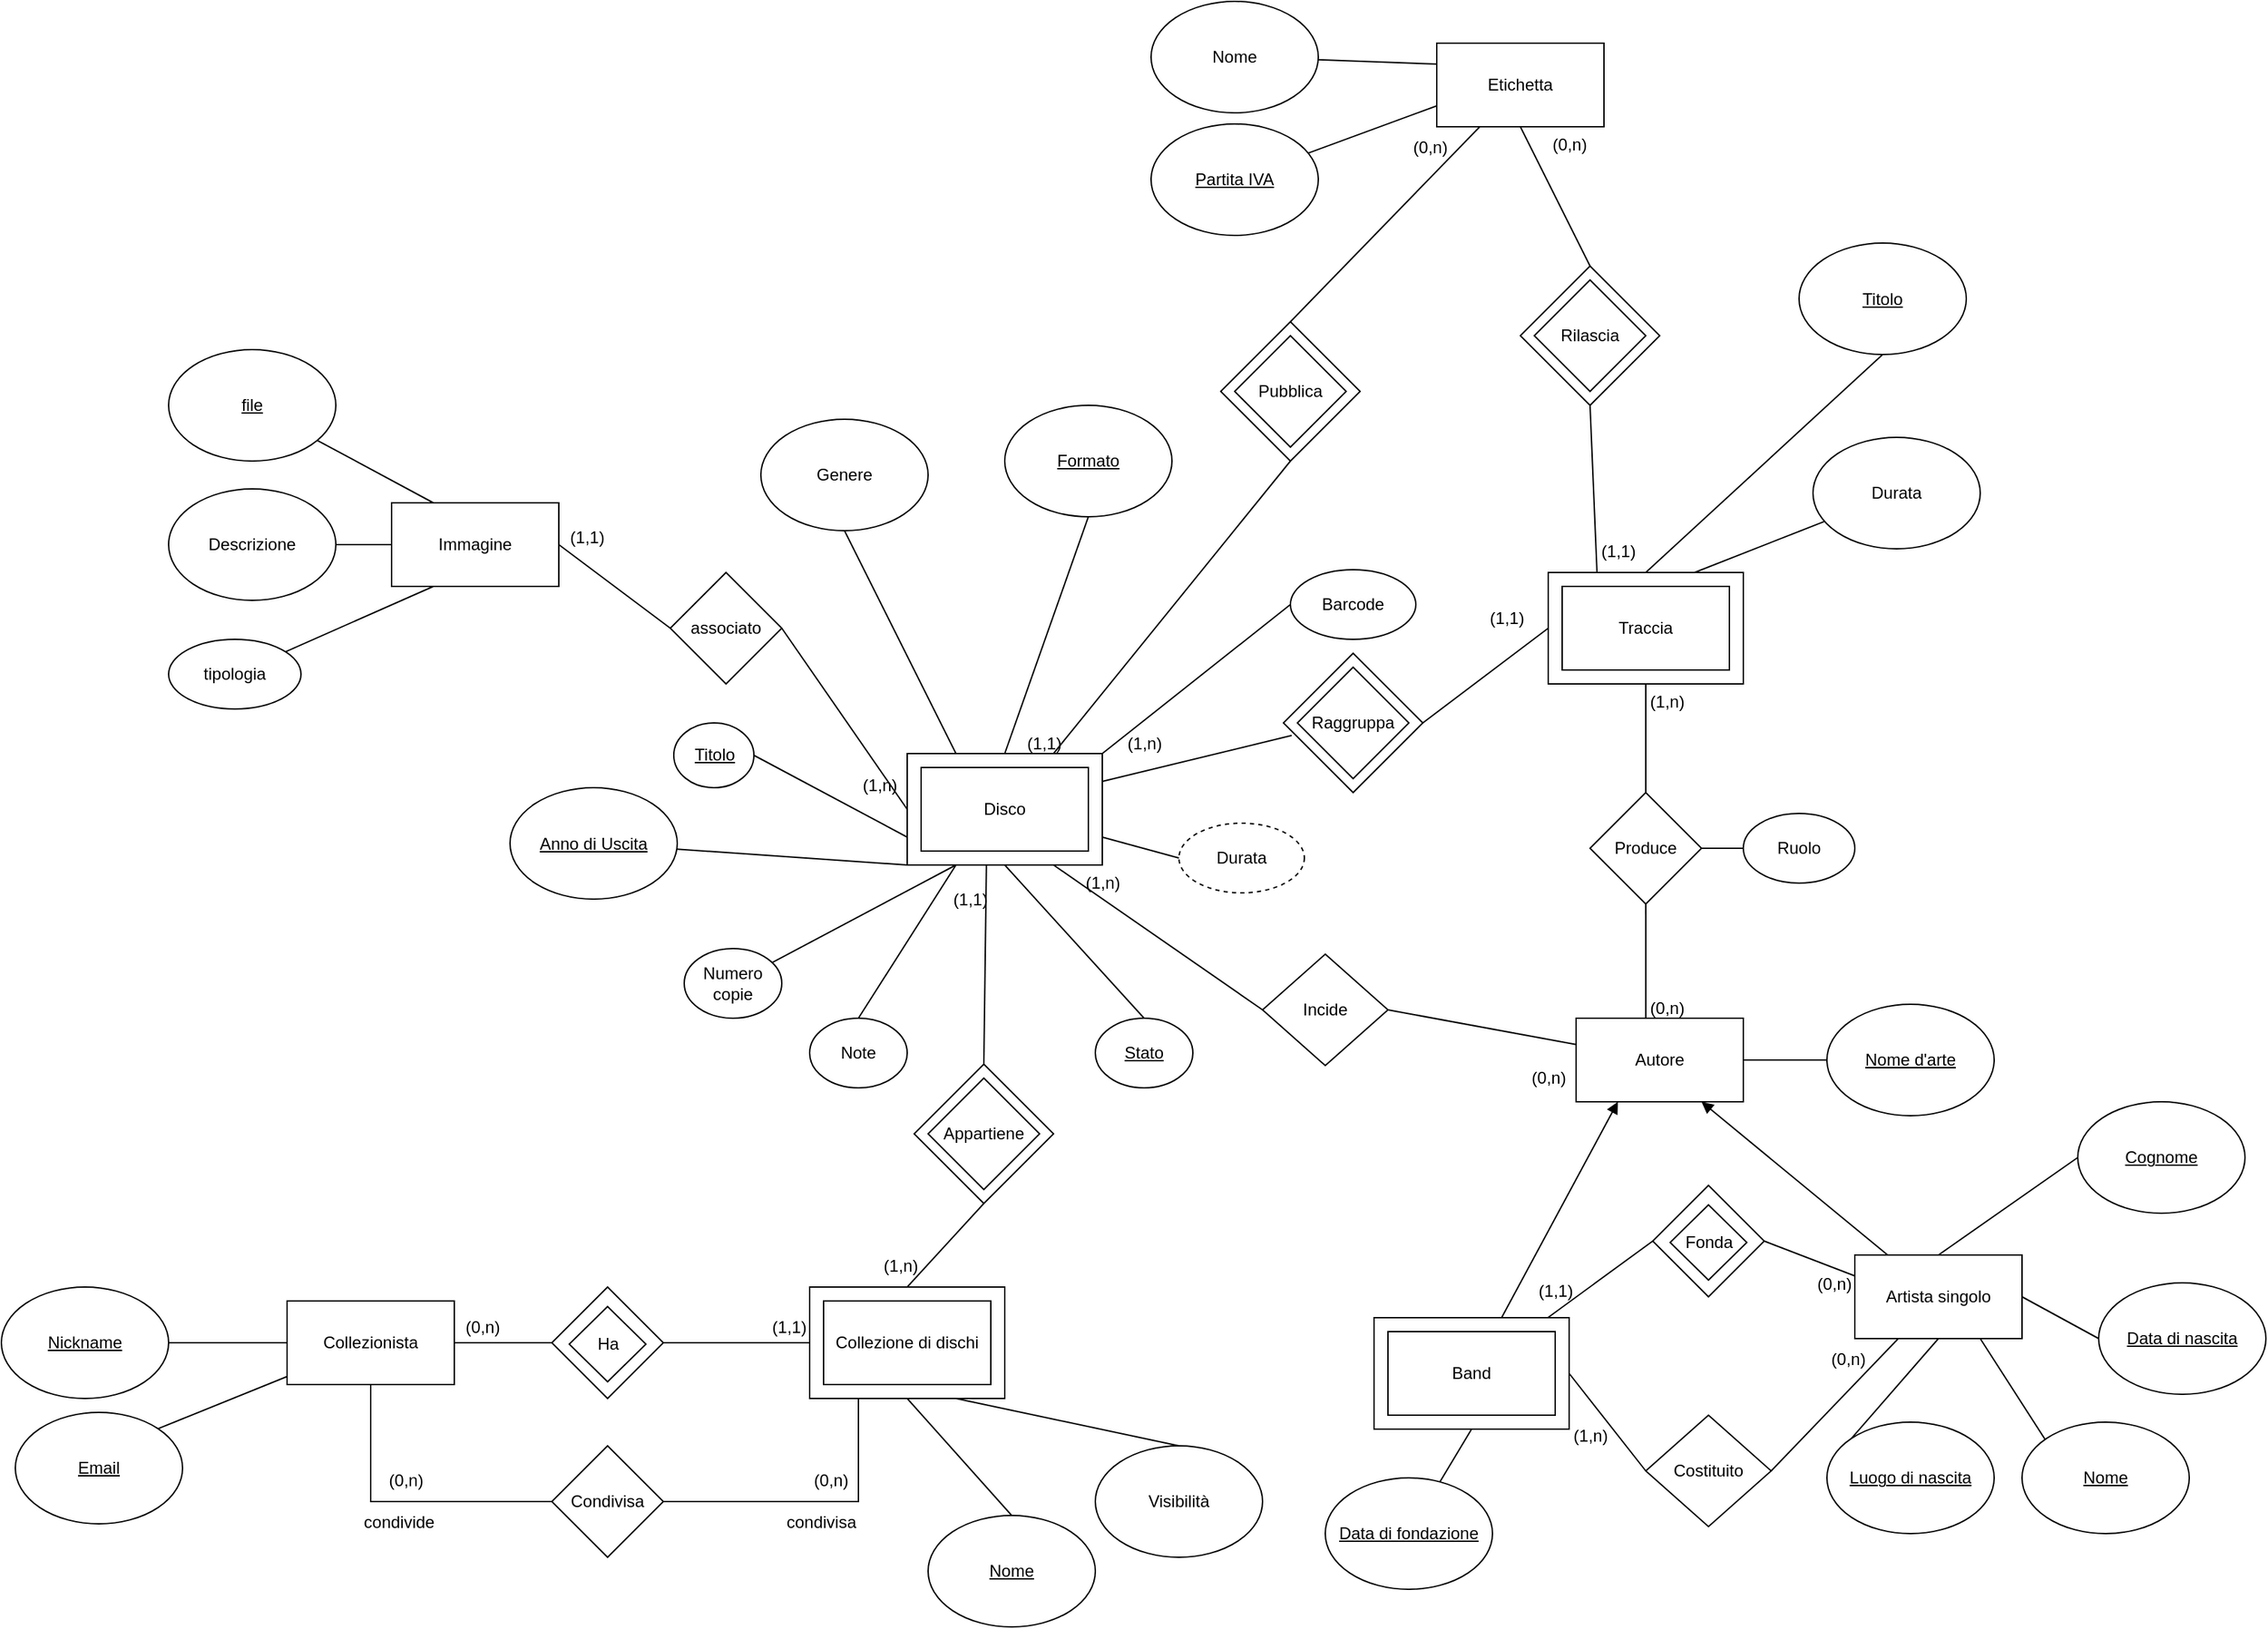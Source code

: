 <mxfile version="21.3.3" type="google">
  <diagram id="R2lEEEUBdFMjLlhIrx00" name="Page-1">
    <mxGraphModel dx="2074" dy="1864" grid="1" gridSize="10" guides="1" tooltips="1" connect="1" arrows="1" fold="1" page="1" pageScale="1" pageWidth="850" pageHeight="1100" math="0" shadow="0" extFonts="Permanent Marker^https://fonts.googleapis.com/css?family=Permanent+Marker">
      <root>
        <mxCell id="0" />
        <mxCell id="1" parent="0" />
        <mxCell id="_BEPI9c5hfQ9F48i55fc-5" style="edgeStyle=none;rounded=0;orthogonalLoop=1;jettySize=auto;html=1;entryX=1;entryY=0;entryDx=0;entryDy=0;endArrow=none;endFill=0;" parent="1" source="_BEPI9c5hfQ9F48i55fc-1" target="_BEPI9c5hfQ9F48i55fc-4" edge="1">
          <mxGeometry relative="1" as="geometry" />
        </mxCell>
        <mxCell id="G5Km5KM9y0l9eOGYp1cR-38" style="rounded=0;orthogonalLoop=1;jettySize=auto;html=1;entryX=0;entryY=0.5;entryDx=0;entryDy=0;endArrow=none;endFill=0;" parent="1" source="_BEPI9c5hfQ9F48i55fc-1" target="G5Km5KM9y0l9eOGYp1cR-37" edge="1">
          <mxGeometry relative="1" as="geometry">
            <Array as="points">
              <mxPoint x="325" y="147" />
            </Array>
          </mxGeometry>
        </mxCell>
        <mxCell id="mvCyFmwDbxFd1LSHAD4m-32" style="rounded=0;orthogonalLoop=1;jettySize=auto;html=1;entryX=0;entryY=0.5;entryDx=0;entryDy=0;endArrow=none;endFill=0;" parent="1" source="_BEPI9c5hfQ9F48i55fc-1" target="mvCyFmwDbxFd1LSHAD4m-27" edge="1">
          <mxGeometry relative="1" as="geometry" />
        </mxCell>
        <mxCell id="_BEPI9c5hfQ9F48i55fc-1" value="Collezionista" style="rounded=0;whiteSpace=wrap;html=1;" parent="1" vertex="1">
          <mxGeometry x="265" y="3" width="120" height="60" as="geometry" />
        </mxCell>
        <mxCell id="_BEPI9c5hfQ9F48i55fc-3" style="rounded=0;orthogonalLoop=1;jettySize=auto;html=1;entryX=0;entryY=0.5;entryDx=0;entryDy=0;endArrow=none;endFill=0;" parent="1" source="_BEPI9c5hfQ9F48i55fc-2" target="_BEPI9c5hfQ9F48i55fc-1" edge="1">
          <mxGeometry relative="1" as="geometry" />
        </mxCell>
        <mxCell id="_BEPI9c5hfQ9F48i55fc-2" value="Nickname" style="ellipse;whiteSpace=wrap;html=1;fontStyle=4" parent="1" vertex="1">
          <mxGeometry x="60" y="-7" width="120" height="80" as="geometry" />
        </mxCell>
        <mxCell id="_BEPI9c5hfQ9F48i55fc-4" value="Email" style="ellipse;whiteSpace=wrap;html=1;fontStyle=4" parent="1" vertex="1">
          <mxGeometry x="70" y="83" width="120" height="80" as="geometry" />
        </mxCell>
        <mxCell id="_BEPI9c5hfQ9F48i55fc-8" style="edgeStyle=none;rounded=0;orthogonalLoop=1;jettySize=auto;html=1;entryX=1;entryY=0.5;entryDx=0;entryDy=0;endArrow=none;endFill=0;exitX=0;exitY=0.75;exitDx=0;exitDy=0;" parent="1" source="_BEPI9c5hfQ9F48i55fc-95" target="_BEPI9c5hfQ9F48i55fc-7" edge="1">
          <mxGeometry relative="1" as="geometry">
            <mxPoint x="730" y="-355.385" as="sourcePoint" />
          </mxGeometry>
        </mxCell>
        <mxCell id="_BEPI9c5hfQ9F48i55fc-53" style="edgeStyle=none;rounded=0;orthogonalLoop=1;jettySize=auto;html=1;entryX=0;entryY=0.5;entryDx=0;entryDy=0;endArrow=none;endFill=0;exitX=0.75;exitY=1;exitDx=0;exitDy=0;" parent="1" source="_BEPI9c5hfQ9F48i55fc-95" target="hIdb89uVxdYaDY5rnDA6-11" edge="1">
          <mxGeometry relative="1" as="geometry">
            <mxPoint x="813.684" y="-330.0" as="sourcePoint" />
            <mxPoint x="940" y="-170" as="targetPoint" />
          </mxGeometry>
        </mxCell>
        <mxCell id="_BEPI9c5hfQ9F48i55fc-71" style="edgeStyle=none;rounded=0;orthogonalLoop=1;jettySize=auto;html=1;entryX=0;entryY=0.5;entryDx=0;entryDy=0;endArrow=none;endFill=0;exitX=1;exitY=0;exitDx=0;exitDy=0;" parent="1" source="_BEPI9c5hfQ9F48i55fc-95" target="_BEPI9c5hfQ9F48i55fc-70" edge="1">
          <mxGeometry relative="1" as="geometry">
            <mxPoint x="820" y="-390.0" as="sourcePoint" />
          </mxGeometry>
        </mxCell>
        <mxCell id="_BEPI9c5hfQ9F48i55fc-7" value="Titolo" style="ellipse;whiteSpace=wrap;html=1;fontStyle=4" parent="1" vertex="1">
          <mxGeometry x="542.5" y="-412" width="57.5" height="46.5" as="geometry" />
        </mxCell>
        <mxCell id="_BEPI9c5hfQ9F48i55fc-10" style="edgeStyle=none;rounded=0;orthogonalLoop=1;jettySize=auto;html=1;entryX=0;entryY=1;entryDx=0;entryDy=0;endArrow=none;endFill=0;" parent="1" source="_BEPI9c5hfQ9F48i55fc-9" target="_BEPI9c5hfQ9F48i55fc-95" edge="1">
          <mxGeometry relative="1" as="geometry">
            <mxPoint x="790" y="-390.0" as="targetPoint" />
          </mxGeometry>
        </mxCell>
        <mxCell id="_BEPI9c5hfQ9F48i55fc-9" value="Anno di Uscita" style="ellipse;whiteSpace=wrap;html=1;fontStyle=4" parent="1" vertex="1">
          <mxGeometry x="425" y="-365.5" width="120" height="80" as="geometry" />
        </mxCell>
        <mxCell id="_BEPI9c5hfQ9F48i55fc-17" value="" style="rounded=0;whiteSpace=wrap;html=1;" parent="1" vertex="1">
          <mxGeometry x="640" y="-7" width="140" height="80" as="geometry" />
        </mxCell>
        <mxCell id="_BEPI9c5hfQ9F48i55fc-14" style="edgeStyle=none;rounded=0;orthogonalLoop=1;jettySize=auto;html=1;entryX=0.5;entryY=0;entryDx=0;entryDy=0;endArrow=none;endFill=0;exitX=0.5;exitY=1;exitDx=0;exitDy=0;" parent="1" source="_BEPI9c5hfQ9F48i55fc-17" target="_BEPI9c5hfQ9F48i55fc-13" edge="1">
          <mxGeometry relative="1" as="geometry" />
        </mxCell>
        <mxCell id="G5Km5KM9y0l9eOGYp1cR-41" style="rounded=0;orthogonalLoop=1;jettySize=auto;html=1;entryX=0.5;entryY=0;entryDx=0;entryDy=0;endArrow=none;endFill=0;exitX=0.75;exitY=1;exitDx=0;exitDy=0;" parent="1" source="_BEPI9c5hfQ9F48i55fc-17" target="G5Km5KM9y0l9eOGYp1cR-40" edge="1">
          <mxGeometry relative="1" as="geometry" />
        </mxCell>
        <mxCell id="_BEPI9c5hfQ9F48i55fc-11" value="Collezione di dischi" style="rounded=0;whiteSpace=wrap;html=1;" parent="1" vertex="1">
          <mxGeometry x="650" y="3" width="120" height="60" as="geometry" />
        </mxCell>
        <mxCell id="_BEPI9c5hfQ9F48i55fc-13" value="Nome" style="ellipse;whiteSpace=wrap;html=1;fontStyle=4" parent="1" vertex="1">
          <mxGeometry x="725" y="157" width="120" height="80" as="geometry" />
        </mxCell>
        <mxCell id="_BEPI9c5hfQ9F48i55fc-70" value="Barcode" style="ellipse;whiteSpace=wrap;html=1;fontStyle=0" parent="1" vertex="1">
          <mxGeometry x="985" y="-522" width="90" height="50" as="geometry" />
        </mxCell>
        <mxCell id="_BEPI9c5hfQ9F48i55fc-89" style="edgeStyle=none;rounded=0;orthogonalLoop=1;jettySize=auto;html=1;entryX=0.5;entryY=1;entryDx=0;entryDy=0;endArrow=none;endFill=0;exitX=0.5;exitY=0;exitDx=0;exitDy=0;" parent="1" source="B4FTuvSRuAMlY6wqXQve-10" target="_BEPI9c5hfQ9F48i55fc-88" edge="1">
          <mxGeometry relative="1" as="geometry">
            <mxPoint x="1223.636" y="-530" as="sourcePoint" />
          </mxGeometry>
        </mxCell>
        <mxCell id="_BEPI9c5hfQ9F48i55fc-76" style="edgeStyle=none;rounded=0;orthogonalLoop=1;jettySize=auto;html=1;entryX=0.5;entryY=1;entryDx=0;entryDy=0;endArrow=none;endFill=0;exitX=0.75;exitY=1;exitDx=0;exitDy=0;" parent="1" source="G5Km5KM9y0l9eOGYp1cR-2" target="_BEPI9c5hfQ9F48i55fc-74" edge="1">
          <mxGeometry relative="1" as="geometry" />
        </mxCell>
        <mxCell id="_BEPI9c5hfQ9F48i55fc-77" style="edgeStyle=none;rounded=0;orthogonalLoop=1;jettySize=auto;html=1;endArrow=none;endFill=0;entryX=0;entryY=0.5;entryDx=0;entryDy=0;exitX=0.5;exitY=0;exitDx=0;exitDy=0;" parent="1" source="G5Km5KM9y0l9eOGYp1cR-2" target="_BEPI9c5hfQ9F48i55fc-75" edge="1">
          <mxGeometry relative="1" as="geometry" />
        </mxCell>
        <mxCell id="_BEPI9c5hfQ9F48i55fc-80" style="edgeStyle=none;rounded=0;orthogonalLoop=1;jettySize=auto;html=1;entryX=0;entryY=0;entryDx=0;entryDy=0;endArrow=none;endFill=0;exitX=0.5;exitY=1;exitDx=0;exitDy=0;" parent="1" source="G5Km5KM9y0l9eOGYp1cR-2" target="_BEPI9c5hfQ9F48i55fc-79" edge="1">
          <mxGeometry relative="1" as="geometry" />
        </mxCell>
        <mxCell id="_BEPI9c5hfQ9F48i55fc-81" style="edgeStyle=none;rounded=0;orthogonalLoop=1;jettySize=auto;html=1;entryX=0;entryY=0.5;entryDx=0;entryDy=0;endArrow=none;endFill=0;exitX=1;exitY=0.5;exitDx=0;exitDy=0;" parent="1" source="G5Km5KM9y0l9eOGYp1cR-2" target="_BEPI9c5hfQ9F48i55fc-78" edge="1">
          <mxGeometry relative="1" as="geometry" />
        </mxCell>
        <mxCell id="_BEPI9c5hfQ9F48i55fc-86" style="edgeStyle=none;rounded=0;orthogonalLoop=1;jettySize=auto;html=1;entryX=1;entryY=0.5;entryDx=0;entryDy=0;endArrow=none;endFill=0;" parent="1" source="_BEPI9c5hfQ9F48i55fc-73" target="hIdb89uVxdYaDY5rnDA6-11" edge="1">
          <mxGeometry relative="1" as="geometry">
            <mxPoint x="1040" y="-170" as="targetPoint" />
          </mxGeometry>
        </mxCell>
        <mxCell id="_BEPI9c5hfQ9F48i55fc-73" value="Autore" style="rounded=0;whiteSpace=wrap;html=1;" parent="1" vertex="1">
          <mxGeometry x="1190" y="-200" width="120" height="60" as="geometry" />
        </mxCell>
        <mxCell id="_BEPI9c5hfQ9F48i55fc-74" value="Nome" style="ellipse;whiteSpace=wrap;html=1;fontStyle=4" parent="1" vertex="1">
          <mxGeometry x="1510" y="90" width="120" height="80" as="geometry" />
        </mxCell>
        <mxCell id="_BEPI9c5hfQ9F48i55fc-75" value="Cognome" style="ellipse;whiteSpace=wrap;html=1;fontStyle=4" parent="1" vertex="1">
          <mxGeometry x="1550" y="-140" width="120" height="80" as="geometry" />
        </mxCell>
        <mxCell id="_BEPI9c5hfQ9F48i55fc-78" value="Data di nascita" style="ellipse;whiteSpace=wrap;html=1;fontStyle=4" parent="1" vertex="1">
          <mxGeometry x="1565" y="-10" width="120" height="80" as="geometry" />
        </mxCell>
        <mxCell id="_BEPI9c5hfQ9F48i55fc-79" value="Luogo di nascita" style="ellipse;whiteSpace=wrap;html=1;fontStyle=4" parent="1" vertex="1">
          <mxGeometry x="1370" y="90" width="120" height="80" as="geometry" />
        </mxCell>
        <mxCell id="_BEPI9c5hfQ9F48i55fc-88" value="Titolo" style="ellipse;whiteSpace=wrap;html=1;fontStyle=4" parent="1" vertex="1">
          <mxGeometry x="1350" y="-756.5" width="120" height="80" as="geometry" />
        </mxCell>
        <mxCell id="_BEPI9c5hfQ9F48i55fc-91" style="edgeStyle=none;rounded=0;orthogonalLoop=1;jettySize=auto;html=1;entryX=0.75;entryY=0;entryDx=0;entryDy=0;endArrow=none;endFill=0;" parent="1" source="_BEPI9c5hfQ9F48i55fc-90" target="B4FTuvSRuAMlY6wqXQve-10" edge="1">
          <mxGeometry relative="1" as="geometry">
            <mxPoint x="1255" y="-530" as="targetPoint" />
          </mxGeometry>
        </mxCell>
        <mxCell id="_BEPI9c5hfQ9F48i55fc-90" value="Durata" style="ellipse;whiteSpace=wrap;html=1;" parent="1" vertex="1">
          <mxGeometry x="1360" y="-617" width="120" height="80" as="geometry" />
        </mxCell>
        <mxCell id="_BEPI9c5hfQ9F48i55fc-94" style="edgeStyle=none;rounded=0;orthogonalLoop=1;jettySize=auto;html=1;entryX=0;entryY=0.5;entryDx=0;entryDy=0;endArrow=none;endFill=0;exitX=1;exitY=0.5;exitDx=0;exitDy=0;" parent="1" source="-A1Xnri77ompU6i3Z0by-5" target="B4FTuvSRuAMlY6wqXQve-10" edge="1">
          <mxGeometry relative="1" as="geometry">
            <mxPoint x="1075" y="-410" as="sourcePoint" />
            <mxPoint x="1165" y="-500" as="targetPoint" />
          </mxGeometry>
        </mxCell>
        <mxCell id="_BEPI9c5hfQ9F48i55fc-95" value="" style="rounded=0;whiteSpace=wrap;html=1;" parent="1" vertex="1">
          <mxGeometry x="710" y="-390" width="140" height="80" as="geometry" />
        </mxCell>
        <mxCell id="_BEPI9c5hfQ9F48i55fc-100" style="edgeStyle=none;rounded=0;orthogonalLoop=1;jettySize=auto;html=1;entryX=0.059;entryY=0.59;entryDx=0;entryDy=0;endArrow=none;endFill=0;exitX=1;exitY=0.25;exitDx=0;exitDy=0;entryPerimeter=0;" parent="1" source="_BEPI9c5hfQ9F48i55fc-95" target="-A1Xnri77ompU6i3Z0by-5" edge="1">
          <mxGeometry relative="1" as="geometry">
            <mxPoint x="995" y="-410" as="targetPoint" />
          </mxGeometry>
        </mxCell>
        <mxCell id="_BEPI9c5hfQ9F48i55fc-96" value="Disco" style="rounded=0;whiteSpace=wrap;html=1;" parent="1" vertex="1">
          <mxGeometry x="720" y="-380" width="120" height="60" as="geometry" />
        </mxCell>
        <mxCell id="G5Km5KM9y0l9eOGYp1cR-8" style="rounded=0;orthogonalLoop=1;jettySize=auto;html=1;endArrow=none;endFill=0;entryX=0;entryY=0.5;entryDx=0;entryDy=0;exitX=1;exitY=0.5;exitDx=0;exitDy=0;" parent="1" source="G5Km5KM9y0l9eOGYp1cR-20" target="hIdb89uVxdYaDY5rnDA6-15" edge="1">
          <mxGeometry relative="1" as="geometry">
            <mxPoint x="1185" y="69.783" as="sourcePoint" />
            <mxPoint x="1240" y="65" as="targetPoint" />
          </mxGeometry>
        </mxCell>
        <mxCell id="G5Km5KM9y0l9eOGYp1cR-10" style="rounded=0;orthogonalLoop=1;jettySize=auto;html=1;entryX=1;entryY=0.5;entryDx=0;entryDy=0;endArrow=none;endFill=0;" parent="1" source="G5Km5KM9y0l9eOGYp1cR-2" target="hIdb89uVxdYaDY5rnDA6-15" edge="1">
          <mxGeometry relative="1" as="geometry">
            <mxPoint x="1340" y="65" as="targetPoint" />
          </mxGeometry>
        </mxCell>
        <mxCell id="hIdb89uVxdYaDY5rnDA6-14" style="rounded=0;orthogonalLoop=1;jettySize=auto;html=1;entryX=0.75;entryY=1;entryDx=0;entryDy=0;endArrow=block;endFill=1;" parent="1" source="G5Km5KM9y0l9eOGYp1cR-2" target="_BEPI9c5hfQ9F48i55fc-73" edge="1">
          <mxGeometry relative="1" as="geometry" />
        </mxCell>
        <mxCell id="G5Km5KM9y0l9eOGYp1cR-2" value="Artista singolo" style="rounded=0;whiteSpace=wrap;html=1;" parent="1" vertex="1">
          <mxGeometry x="1390" y="-30" width="120" height="60" as="geometry" />
        </mxCell>
        <mxCell id="G5Km5KM9y0l9eOGYp1cR-15" style="rounded=0;orthogonalLoop=1;jettySize=auto;html=1;entryX=0.5;entryY=1;entryDx=0;entryDy=0;endArrow=none;endFill=0;" parent="1" source="G5Km5KM9y0l9eOGYp1cR-12" target="B4FTuvSRuAMlY6wqXQve-10" edge="1">
          <mxGeometry relative="1" as="geometry">
            <mxPoint x="1255" y="-470" as="targetPoint" />
          </mxGeometry>
        </mxCell>
        <mxCell id="G5Km5KM9y0l9eOGYp1cR-16" style="rounded=0;orthogonalLoop=1;jettySize=auto;html=1;entryX=0.417;entryY=-0.001;entryDx=0;entryDy=0;endArrow=none;endFill=0;entryPerimeter=0;" parent="1" source="G5Km5KM9y0l9eOGYp1cR-12" target="_BEPI9c5hfQ9F48i55fc-73" edge="1">
          <mxGeometry relative="1" as="geometry" />
        </mxCell>
        <mxCell id="G5Km5KM9y0l9eOGYp1cR-12" value="Produce" style="rhombus;whiteSpace=wrap;html=1;" parent="1" vertex="1">
          <mxGeometry x="1200" y="-362" width="80" height="80" as="geometry" />
        </mxCell>
        <mxCell id="hIdb89uVxdYaDY5rnDA6-13" style="rounded=0;orthogonalLoop=1;jettySize=auto;html=1;entryX=0.25;entryY=1;entryDx=0;entryDy=0;endArrow=block;endFill=1;" parent="1" source="G5Km5KM9y0l9eOGYp1cR-20" target="_BEPI9c5hfQ9F48i55fc-73" edge="1">
          <mxGeometry relative="1" as="geometry" />
        </mxCell>
        <mxCell id="hIdb89uVxdYaDY5rnDA6-24" style="rounded=0;orthogonalLoop=1;jettySize=auto;html=1;entryX=0;entryY=0.5;entryDx=0;entryDy=0;endArrow=none;endFill=0;" parent="1" source="G5Km5KM9y0l9eOGYp1cR-20" target="hIdb89uVxdYaDY5rnDA6-22" edge="1">
          <mxGeometry relative="1" as="geometry" />
        </mxCell>
        <mxCell id="G5Km5KM9y0l9eOGYp1cR-20" value="" style="rounded=0;whiteSpace=wrap;html=1;" parent="1" vertex="1">
          <mxGeometry x="1045" y="15" width="140" height="80" as="geometry" />
        </mxCell>
        <mxCell id="G5Km5KM9y0l9eOGYp1cR-21" value="Band" style="rounded=0;whiteSpace=wrap;html=1;" parent="1" vertex="1">
          <mxGeometry x="1055" y="25" width="120" height="60" as="geometry" />
        </mxCell>
        <mxCell id="G5Km5KM9y0l9eOGYp1cR-31" style="rounded=0;orthogonalLoop=1;jettySize=auto;html=1;entryX=0;entryY=0.5;entryDx=0;entryDy=0;exitX=1;exitY=0.5;exitDx=0;exitDy=0;endArrow=none;endFill=0;" parent="1" source="G5Km5KM9y0l9eOGYp1cR-34" target="B4FTuvSRuAMlY6wqXQve-3" edge="1">
          <mxGeometry relative="1" as="geometry">
            <mxPoint x="470" y="-540" as="sourcePoint" />
            <mxPoint x="520" y="-470" as="targetPoint" />
          </mxGeometry>
        </mxCell>
        <mxCell id="G5Km5KM9y0l9eOGYp1cR-26" style="rounded=0;orthogonalLoop=1;jettySize=auto;html=1;entryX=0;entryY=0.5;entryDx=0;entryDy=0;endArrow=none;endFill=0;" parent="1" source="G5Km5KM9y0l9eOGYp1cR-25" target="G5Km5KM9y0l9eOGYp1cR-34" edge="1">
          <mxGeometry relative="1" as="geometry">
            <mxPoint x="330" y="-540" as="targetPoint" />
          </mxGeometry>
        </mxCell>
        <mxCell id="G5Km5KM9y0l9eOGYp1cR-25" value="Descrizione" style="ellipse;whiteSpace=wrap;html=1;fontStyle=0" parent="1" vertex="1">
          <mxGeometry x="180" y="-580" width="120" height="80" as="geometry" />
        </mxCell>
        <mxCell id="G5Km5KM9y0l9eOGYp1cR-32" style="rounded=0;orthogonalLoop=1;jettySize=auto;html=1;entryX=0;entryY=0.5;entryDx=0;entryDy=0;endArrow=none;endFill=0;exitX=1;exitY=0.5;exitDx=0;exitDy=0;" parent="1" source="B4FTuvSRuAMlY6wqXQve-3" target="_BEPI9c5hfQ9F48i55fc-95" edge="1">
          <mxGeometry relative="1" as="geometry">
            <mxPoint x="606.875" y="-356.875" as="sourcePoint" />
          </mxGeometry>
        </mxCell>
        <mxCell id="G5Km5KM9y0l9eOGYp1cR-34" value="Immagine" style="rounded=0;whiteSpace=wrap;html=1;" parent="1" vertex="1">
          <mxGeometry x="340" y="-570" width="120" height="60" as="geometry" />
        </mxCell>
        <mxCell id="G5Km5KM9y0l9eOGYp1cR-39" style="rounded=0;orthogonalLoop=1;jettySize=auto;html=1;entryX=0.25;entryY=1;entryDx=0;entryDy=0;endArrow=none;endFill=0;" parent="1" source="G5Km5KM9y0l9eOGYp1cR-37" target="_BEPI9c5hfQ9F48i55fc-17" edge="1">
          <mxGeometry relative="1" as="geometry">
            <Array as="points">
              <mxPoint x="675" y="147" />
            </Array>
          </mxGeometry>
        </mxCell>
        <mxCell id="G5Km5KM9y0l9eOGYp1cR-37" value="Condivisa" style="rhombus;whiteSpace=wrap;html=1;" parent="1" vertex="1">
          <mxGeometry x="455" y="107" width="80" height="80" as="geometry" />
        </mxCell>
        <mxCell id="G5Km5KM9y0l9eOGYp1cR-40" value="Visibilità" style="ellipse;whiteSpace=wrap;html=1;fontStyle=0" parent="1" vertex="1">
          <mxGeometry x="845" y="107" width="120" height="80" as="geometry" />
        </mxCell>
        <mxCell id="G5Km5KM9y0l9eOGYp1cR-51" style="rounded=0;orthogonalLoop=1;jettySize=auto;html=1;entryX=0.5;entryY=0;entryDx=0;entryDy=0;endArrow=none;endFill=0;" parent="1" source="G5Km5KM9y0l9eOGYp1cR-49" target="hIdb89uVxdYaDY5rnDA6-9" edge="1">
          <mxGeometry relative="1" as="geometry">
            <mxPoint x="1015" y="-720" as="targetPoint" />
          </mxGeometry>
        </mxCell>
        <mxCell id="G5Km5KM9y0l9eOGYp1cR-49" value="Etichetta" style="rounded=0;whiteSpace=wrap;html=1;" parent="1" vertex="1">
          <mxGeometry x="1090" y="-900" width="120" height="60" as="geometry" />
        </mxCell>
        <mxCell id="G5Km5KM9y0l9eOGYp1cR-52" style="rounded=0;orthogonalLoop=1;jettySize=auto;html=1;entryX=0.75;entryY=0;entryDx=0;entryDy=0;endArrow=none;endFill=0;exitX=0.5;exitY=1;exitDx=0;exitDy=0;" parent="1" source="hIdb89uVxdYaDY5rnDA6-9" target="_BEPI9c5hfQ9F48i55fc-95" edge="1">
          <mxGeometry relative="1" as="geometry">
            <mxPoint x="1015" y="-640" as="sourcePoint" />
            <mxPoint x="1420" y="-960" as="targetPoint" />
          </mxGeometry>
        </mxCell>
        <mxCell id="G5Km5KM9y0l9eOGYp1cR-55" style="rounded=0;orthogonalLoop=1;jettySize=auto;html=1;entryX=0;entryY=0.25;entryDx=0;entryDy=0;endArrow=none;endFill=0;" parent="1" source="G5Km5KM9y0l9eOGYp1cR-53" target="G5Km5KM9y0l9eOGYp1cR-49" edge="1">
          <mxGeometry relative="1" as="geometry" />
        </mxCell>
        <mxCell id="G5Km5KM9y0l9eOGYp1cR-53" value="Nome" style="ellipse;whiteSpace=wrap;html=1;fontStyle=0" parent="1" vertex="1">
          <mxGeometry x="885" y="-930" width="120" height="80" as="geometry" />
        </mxCell>
        <mxCell id="G5Km5KM9y0l9eOGYp1cR-57" style="rounded=0;orthogonalLoop=1;jettySize=auto;html=1;entryX=0;entryY=0.75;entryDx=0;entryDy=0;endArrow=none;endFill=0;" parent="1" source="G5Km5KM9y0l9eOGYp1cR-56" target="G5Km5KM9y0l9eOGYp1cR-49" edge="1">
          <mxGeometry relative="1" as="geometry" />
        </mxCell>
        <mxCell id="G5Km5KM9y0l9eOGYp1cR-56" value="Partita IVA" style="ellipse;whiteSpace=wrap;html=1;fontStyle=4" parent="1" vertex="1">
          <mxGeometry x="885" y="-842" width="120" height="80" as="geometry" />
        </mxCell>
        <mxCell id="G5Km5KM9y0l9eOGYp1cR-60" style="rounded=0;orthogonalLoop=1;jettySize=auto;html=1;entryX=0.5;entryY=1;entryDx=0;entryDy=0;endArrow=none;endFill=0;" parent="1" source="G5Km5KM9y0l9eOGYp1cR-58" target="G5Km5KM9y0l9eOGYp1cR-20" edge="1">
          <mxGeometry relative="1" as="geometry" />
        </mxCell>
        <mxCell id="G5Km5KM9y0l9eOGYp1cR-58" value="Data di fondazione" style="ellipse;whiteSpace=wrap;html=1;fontStyle=4" parent="1" vertex="1">
          <mxGeometry x="1010" y="130" width="120" height="80" as="geometry" />
        </mxCell>
        <mxCell id="B4FTuvSRuAMlY6wqXQve-3" value="associato" style="rhombus;whiteSpace=wrap;html=1;" parent="1" vertex="1">
          <mxGeometry x="540" y="-520" width="80" height="80" as="geometry" />
        </mxCell>
        <mxCell id="B4FTuvSRuAMlY6wqXQve-6" style="rounded=0;orthogonalLoop=1;jettySize=auto;html=1;entryX=0.25;entryY=0;entryDx=0;entryDy=0;endArrow=none;endFill=0;" parent="1" source="B4FTuvSRuAMlY6wqXQve-5" target="G5Km5KM9y0l9eOGYp1cR-34" edge="1">
          <mxGeometry relative="1" as="geometry" />
        </mxCell>
        <mxCell id="B4FTuvSRuAMlY6wqXQve-5" value="file" style="ellipse;whiteSpace=wrap;html=1;fontStyle=4" parent="1" vertex="1">
          <mxGeometry x="180" y="-680" width="120" height="80" as="geometry" />
        </mxCell>
        <mxCell id="B4FTuvSRuAMlY6wqXQve-10" value="" style="rounded=0;whiteSpace=wrap;html=1;" parent="1" vertex="1">
          <mxGeometry x="1170" y="-520" width="140" height="80" as="geometry" />
        </mxCell>
        <mxCell id="B4FTuvSRuAMlY6wqXQve-11" value="Traccia" style="rounded=0;whiteSpace=wrap;html=1;" parent="1" vertex="1">
          <mxGeometry x="1180" y="-510" width="120" height="60" as="geometry" />
        </mxCell>
        <mxCell id="B4FTuvSRuAMlY6wqXQve-13" value="Nome d&#39;arte" style="ellipse;whiteSpace=wrap;html=1;fontStyle=4" parent="1" vertex="1">
          <mxGeometry x="1370" y="-210" width="120" height="80" as="geometry" />
        </mxCell>
        <mxCell id="B4FTuvSRuAMlY6wqXQve-18" value="(0,n)" style="text;html=1;align=center;verticalAlign=middle;resizable=0;points=[];autosize=1;strokeColor=none;fillColor=none;" parent="1" vertex="1">
          <mxGeometry x="1060" y="-840" width="50" height="30" as="geometry" />
        </mxCell>
        <mxCell id="B4FTuvSRuAMlY6wqXQve-20" value="(1,1)" style="text;html=1;align=center;verticalAlign=middle;resizable=0;points=[];autosize=1;strokeColor=none;fillColor=none;" parent="1" vertex="1">
          <mxGeometry x="782.5" y="-412" width="50" height="30" as="geometry" />
        </mxCell>
        <mxCell id="B4FTuvSRuAMlY6wqXQve-22" value="(1,n)" style="text;html=1;align=center;verticalAlign=middle;resizable=0;points=[];autosize=1;strokeColor=none;fillColor=none;" parent="1" vertex="1">
          <mxGeometry x="665" y="-382" width="50" height="30" as="geometry" />
        </mxCell>
        <mxCell id="B4FTuvSRuAMlY6wqXQve-23" value="(1,n)" style="text;html=1;align=center;verticalAlign=middle;resizable=0;points=[];autosize=1;strokeColor=none;fillColor=none;" parent="1" vertex="1">
          <mxGeometry x="855" y="-412" width="50" height="30" as="geometry" />
        </mxCell>
        <mxCell id="B4FTuvSRuAMlY6wqXQve-24" value="(1,1)" style="text;html=1;align=center;verticalAlign=middle;resizable=0;points=[];autosize=1;strokeColor=none;fillColor=none;" parent="1" vertex="1">
          <mxGeometry x="1115" y="-502" width="50" height="30" as="geometry" />
        </mxCell>
        <mxCell id="B4FTuvSRuAMlY6wqXQve-25" value="(1,n)" style="text;html=1;align=center;verticalAlign=middle;resizable=0;points=[];autosize=1;strokeColor=none;fillColor=none;" parent="1" vertex="1">
          <mxGeometry x="825" y="-312" width="50" height="30" as="geometry" />
        </mxCell>
        <mxCell id="B4FTuvSRuAMlY6wqXQve-26" value="(0,n)" style="text;html=1;align=center;verticalAlign=middle;resizable=0;points=[];autosize=1;strokeColor=none;fillColor=none;" parent="1" vertex="1">
          <mxGeometry x="1145" y="-172" width="50" height="30" as="geometry" />
        </mxCell>
        <mxCell id="B4FTuvSRuAMlY6wqXQve-29" value="(1,n)" style="text;html=1;align=center;verticalAlign=middle;resizable=0;points=[];autosize=1;strokeColor=none;fillColor=none;" parent="1" vertex="1">
          <mxGeometry x="1230" y="-442" width="50" height="30" as="geometry" />
        </mxCell>
        <mxCell id="B4FTuvSRuAMlY6wqXQve-32" value="(0,n)" style="text;html=1;align=center;verticalAlign=middle;resizable=0;points=[];autosize=1;strokeColor=none;fillColor=none;" parent="1" vertex="1">
          <mxGeometry x="1230" y="-222" width="50" height="30" as="geometry" />
        </mxCell>
        <mxCell id="B4FTuvSRuAMlY6wqXQve-33" value="(1,n)" style="text;html=1;align=center;verticalAlign=middle;resizable=0;points=[];autosize=1;strokeColor=none;fillColor=none;" parent="1" vertex="1">
          <mxGeometry x="1175" y="85" width="50" height="30" as="geometry" />
        </mxCell>
        <mxCell id="B4FTuvSRuAMlY6wqXQve-34" value="(0,n)" style="text;html=1;align=center;verticalAlign=middle;resizable=0;points=[];autosize=1;strokeColor=none;fillColor=none;" parent="1" vertex="1">
          <mxGeometry x="1360" y="30" width="50" height="30" as="geometry" />
        </mxCell>
        <mxCell id="B4FTuvSRuAMlY6wqXQve-45" value="(0,n)" style="text;html=1;align=center;verticalAlign=middle;resizable=0;points=[];autosize=1;strokeColor=none;fillColor=none;" parent="1" vertex="1">
          <mxGeometry x="630" y="117" width="50" height="30" as="geometry" />
        </mxCell>
        <mxCell id="B4FTuvSRuAMlY6wqXQve-46" value="(0,n)" style="text;html=1;align=center;verticalAlign=middle;resizable=0;points=[];autosize=1;strokeColor=none;fillColor=none;" parent="1" vertex="1">
          <mxGeometry x="325" y="117" width="50" height="30" as="geometry" />
        </mxCell>
        <mxCell id="mxVdU6yeqM1i-LsGYegs-5" value="Genere" style="ellipse;whiteSpace=wrap;html=1;fontStyle=0" parent="1" vertex="1">
          <mxGeometry x="605" y="-630" width="120" height="80" as="geometry" />
        </mxCell>
        <mxCell id="mxVdU6yeqM1i-LsGYegs-6" style="edgeStyle=none;rounded=0;orthogonalLoop=1;jettySize=auto;html=1;entryX=0.25;entryY=0;entryDx=0;entryDy=0;endArrow=none;endFill=0;exitX=0.5;exitY=1;exitDx=0;exitDy=0;" parent="1" source="mxVdU6yeqM1i-LsGYegs-5" target="_BEPI9c5hfQ9F48i55fc-95" edge="1">
          <mxGeometry relative="1" as="geometry">
            <mxPoint x="540" y="-630" as="targetPoint" />
            <mxPoint x="407.5" y="-799.5" as="sourcePoint" />
          </mxGeometry>
        </mxCell>
        <mxCell id="mxVdU6yeqM1i-LsGYegs-8" value="Formato" style="ellipse;whiteSpace=wrap;html=1;fontStyle=4" parent="1" vertex="1">
          <mxGeometry x="780" y="-640" width="120" height="80" as="geometry" />
        </mxCell>
        <mxCell id="mxVdU6yeqM1i-LsGYegs-9" style="edgeStyle=none;rounded=0;orthogonalLoop=1;jettySize=auto;html=1;entryX=0.5;entryY=0;entryDx=0;entryDy=0;endArrow=none;endFill=0;exitX=0.5;exitY=1;exitDx=0;exitDy=0;" parent="1" source="mxVdU6yeqM1i-LsGYegs-8" target="_BEPI9c5hfQ9F48i55fc-95" edge="1">
          <mxGeometry relative="1" as="geometry">
            <mxPoint x="745" y="-630" as="targetPoint" />
            <mxPoint x="560" y="-799.5" as="sourcePoint" />
          </mxGeometry>
        </mxCell>
        <mxCell id="mxVdU6yeqM1i-LsGYegs-34" style="rounded=0;orthogonalLoop=1;jettySize=auto;html=1;entryX=0.25;entryY=1;entryDx=0;entryDy=0;endArrow=none;endFill=0;" parent="1" source="mxVdU6yeqM1i-LsGYegs-35" target="G5Km5KM9y0l9eOGYp1cR-34" edge="1">
          <mxGeometry relative="1" as="geometry">
            <mxPoint x="565" y="-440" as="targetPoint" />
          </mxGeometry>
        </mxCell>
        <mxCell id="mxVdU6yeqM1i-LsGYegs-35" value="tipologia" style="ellipse;whiteSpace=wrap;html=1;fontStyle=0" parent="1" vertex="1">
          <mxGeometry x="180" y="-472" width="95" height="50" as="geometry" />
        </mxCell>
        <mxCell id="mxVdU6yeqM1i-LsGYegs-36" style="edgeStyle=none;rounded=0;orthogonalLoop=1;jettySize=auto;html=1;entryX=1;entryY=0.5;entryDx=0;entryDy=0;endArrow=none;endFill=0;exitX=0;exitY=0.5;exitDx=0;exitDy=0;" parent="1" source="B4FTuvSRuAMlY6wqXQve-13" target="_BEPI9c5hfQ9F48i55fc-73" edge="1">
          <mxGeometry relative="1" as="geometry">
            <mxPoint x="1445" y="-250" as="targetPoint" />
            <mxPoint x="1450" y="-170" as="sourcePoint" />
          </mxGeometry>
        </mxCell>
        <mxCell id="mxVdU6yeqM1i-LsGYegs-41" value="Durata" style="ellipse;whiteSpace=wrap;html=1;fontStyle=0;dashed=1;" parent="1" vertex="1">
          <mxGeometry x="905" y="-340" width="90" height="50" as="geometry" />
        </mxCell>
        <mxCell id="mxVdU6yeqM1i-LsGYegs-42" style="edgeStyle=none;rounded=0;orthogonalLoop=1;jettySize=auto;html=1;entryX=0;entryY=0.5;entryDx=0;entryDy=0;endArrow=none;endFill=0;exitX=1;exitY=0.75;exitDx=0;exitDy=0;" parent="1" source="_BEPI9c5hfQ9F48i55fc-95" target="mxVdU6yeqM1i-LsGYegs-41" edge="1">
          <mxGeometry relative="1" as="geometry">
            <mxPoint x="980" y="-387" as="targetPoint" />
            <mxPoint x="860" y="-347" as="sourcePoint" />
          </mxGeometry>
        </mxCell>
        <mxCell id="mxVdU6yeqM1i-LsGYegs-44" value="condivide" style="text;html=1;align=center;verticalAlign=middle;resizable=0;points=[];autosize=1;strokeColor=none;fillColor=none;" parent="1" vertex="1">
          <mxGeometry x="310" y="147" width="70" height="30" as="geometry" />
        </mxCell>
        <mxCell id="mxVdU6yeqM1i-LsGYegs-46" value="condivisa" style="text;html=1;align=center;verticalAlign=middle;resizable=0;points=[];autosize=1;strokeColor=none;fillColor=none;" parent="1" vertex="1">
          <mxGeometry x="612.5" y="147" width="70" height="30" as="geometry" />
        </mxCell>
        <mxCell id="mvCyFmwDbxFd1LSHAD4m-16" style="rounded=0;orthogonalLoop=1;jettySize=auto;html=1;exitX=0.5;exitY=1;exitDx=0;exitDy=0;entryX=0.5;entryY=0;entryDx=0;entryDy=0;endArrow=none;endFill=0;strokeColor=default;" parent="1" source="O1YFLTiMdP-MgJ8jgOFf-11" target="_BEPI9c5hfQ9F48i55fc-17" edge="1">
          <mxGeometry relative="1" as="geometry">
            <mxPoint x="850" y="-140" as="sourcePoint" />
            <mxPoint x="832.5" y="171" as="targetPoint" />
          </mxGeometry>
        </mxCell>
        <mxCell id="mvCyFmwDbxFd1LSHAD4m-19" value="(1,n)" style="text;html=1;align=center;verticalAlign=middle;resizable=0;points=[];autosize=1;strokeColor=none;fillColor=none;" parent="1" vertex="1">
          <mxGeometry x="680" y="-37" width="50" height="30" as="geometry" />
        </mxCell>
        <mxCell id="mvCyFmwDbxFd1LSHAD4m-21" value="(1,1)" style="text;html=1;align=center;verticalAlign=middle;resizable=0;points=[];autosize=1;strokeColor=none;fillColor=none;" parent="1" vertex="1">
          <mxGeometry x="730" y="-300" width="50" height="30" as="geometry" />
        </mxCell>
        <mxCell id="mvCyFmwDbxFd1LSHAD4m-24" style="rounded=0;orthogonalLoop=1;jettySize=auto;html=1;entryX=0.406;entryY=0.998;entryDx=0;entryDy=0;entryPerimeter=0;endArrow=none;endFill=0;exitX=0.5;exitY=0;exitDx=0;exitDy=0;" parent="1" source="O1YFLTiMdP-MgJ8jgOFf-11" target="_BEPI9c5hfQ9F48i55fc-95" edge="1">
          <mxGeometry relative="1" as="geometry">
            <mxPoint x="850" y="-220" as="sourcePoint" />
          </mxGeometry>
        </mxCell>
        <mxCell id="mvCyFmwDbxFd1LSHAD4m-27" value="" style="rhombus;whiteSpace=wrap;html=1;" parent="1" vertex="1">
          <mxGeometry x="455" y="-7" width="80" height="80" as="geometry" />
        </mxCell>
        <mxCell id="mvCyFmwDbxFd1LSHAD4m-28" value="(1,1)" style="text;html=1;align=center;verticalAlign=middle;resizable=0;points=[];autosize=1;strokeColor=none;fillColor=none;" parent="1" vertex="1">
          <mxGeometry x="600" y="7" width="50" height="30" as="geometry" />
        </mxCell>
        <mxCell id="mvCyFmwDbxFd1LSHAD4m-29" value="(0,n)" style="text;html=1;align=center;verticalAlign=middle;resizable=0;points=[];autosize=1;strokeColor=none;fillColor=none;" parent="1" vertex="1">
          <mxGeometry x="380" y="7" width="50" height="30" as="geometry" />
        </mxCell>
        <mxCell id="mvCyFmwDbxFd1LSHAD4m-33" style="rounded=0;orthogonalLoop=1;jettySize=auto;html=1;entryX=0;entryY=0.5;entryDx=0;entryDy=0;endArrow=none;endFill=0;exitX=1;exitY=0.5;exitDx=0;exitDy=0;" parent="1" source="mvCyFmwDbxFd1LSHAD4m-27" target="_BEPI9c5hfQ9F48i55fc-17" edge="1">
          <mxGeometry relative="1" as="geometry">
            <mxPoint x="395" y="42" as="sourcePoint" />
            <mxPoint x="465" y="41" as="targetPoint" />
          </mxGeometry>
        </mxCell>
        <mxCell id="mvCyFmwDbxFd1LSHAD4m-35" value="Ha" style="rhombus;whiteSpace=wrap;html=1;" parent="1" vertex="1">
          <mxGeometry x="467.5" y="7" width="55" height="54" as="geometry" />
        </mxCell>
        <mxCell id="hIdb89uVxdYaDY5rnDA6-3" style="rounded=0;orthogonalLoop=1;jettySize=auto;html=1;entryX=0.5;entryY=1;entryDx=0;entryDy=0;endArrow=none;endFill=0;exitX=0.5;exitY=0;exitDx=0;exitDy=0;" parent="1" source="hIdb89uVxdYaDY5rnDA6-7" target="G5Km5KM9y0l9eOGYp1cR-49" edge="1">
          <mxGeometry relative="1" as="geometry">
            <mxPoint x="1186.22" y="-711.22" as="sourcePoint" />
          </mxGeometry>
        </mxCell>
        <mxCell id="hIdb89uVxdYaDY5rnDA6-4" style="rounded=0;orthogonalLoop=1;jettySize=auto;html=1;entryX=0.5;entryY=1;entryDx=0;entryDy=0;endArrow=none;endFill=0;exitX=0.25;exitY=0;exitDx=0;exitDy=0;" parent="1" source="B4FTuvSRuAMlY6wqXQve-10" target="hIdb89uVxdYaDY5rnDA6-7" edge="1">
          <mxGeometry relative="1" as="geometry">
            <mxPoint x="1196" y="-701" as="sourcePoint" />
            <mxPoint x="1195" y="-640" as="targetPoint" />
          </mxGeometry>
        </mxCell>
        <mxCell id="hIdb89uVxdYaDY5rnDA6-5" value="(1,1)" style="text;html=1;align=center;verticalAlign=middle;resizable=0;points=[];autosize=1;strokeColor=none;fillColor=none;" parent="1" vertex="1">
          <mxGeometry x="1195" y="-550" width="50" height="30" as="geometry" />
        </mxCell>
        <mxCell id="hIdb89uVxdYaDY5rnDA6-6" value="(0,n)" style="text;html=1;align=center;verticalAlign=middle;resizable=0;points=[];autosize=1;strokeColor=none;fillColor=none;" parent="1" vertex="1">
          <mxGeometry x="1160" y="-842" width="50" height="30" as="geometry" />
        </mxCell>
        <mxCell id="hIdb89uVxdYaDY5rnDA6-7" value="" style="rhombus;whiteSpace=wrap;html=1;" parent="1" vertex="1">
          <mxGeometry x="1150" y="-740" width="100" height="100" as="geometry" />
        </mxCell>
        <mxCell id="hIdb89uVxdYaDY5rnDA6-8" value="Rilascia" style="rhombus;whiteSpace=wrap;html=1;" parent="1" vertex="1">
          <mxGeometry x="1160" y="-730" width="80" height="80" as="geometry" />
        </mxCell>
        <mxCell id="hIdb89uVxdYaDY5rnDA6-9" value="" style="rhombus;whiteSpace=wrap;html=1;" parent="1" vertex="1">
          <mxGeometry x="935" y="-700" width="100" height="100" as="geometry" />
        </mxCell>
        <mxCell id="hIdb89uVxdYaDY5rnDA6-10" value="Pubblica" style="rhombus;whiteSpace=wrap;html=1;" parent="1" vertex="1">
          <mxGeometry x="945" y="-690" width="80" height="80" as="geometry" />
        </mxCell>
        <mxCell id="hIdb89uVxdYaDY5rnDA6-11" value="Incide" style="rhombus;whiteSpace=wrap;html=1;" parent="1" vertex="1">
          <mxGeometry x="965" y="-246" width="90" height="80" as="geometry" />
        </mxCell>
        <mxCell id="hIdb89uVxdYaDY5rnDA6-15" value="Costituito" style="rhombus;whiteSpace=wrap;html=1;" parent="1" vertex="1">
          <mxGeometry x="1240" y="85" width="90" height="80" as="geometry" />
        </mxCell>
        <mxCell id="hIdb89uVxdYaDY5rnDA6-25" style="rounded=0;orthogonalLoop=1;jettySize=auto;html=1;exitX=1;exitY=0.5;exitDx=0;exitDy=0;entryX=0;entryY=0.25;entryDx=0;entryDy=0;endArrow=none;endFill=0;" parent="1" source="hIdb89uVxdYaDY5rnDA6-22" target="G5Km5KM9y0l9eOGYp1cR-2" edge="1">
          <mxGeometry relative="1" as="geometry" />
        </mxCell>
        <mxCell id="hIdb89uVxdYaDY5rnDA6-22" value="" style="rhombus;whiteSpace=wrap;html=1;" parent="1" vertex="1">
          <mxGeometry x="1245" y="-80" width="80" height="80" as="geometry" />
        </mxCell>
        <mxCell id="hIdb89uVxdYaDY5rnDA6-23" value="Fonda" style="rhombus;whiteSpace=wrap;html=1;" parent="1" vertex="1">
          <mxGeometry x="1257.5" y="-66" width="55" height="54" as="geometry" />
        </mxCell>
        <mxCell id="hIdb89uVxdYaDY5rnDA6-26" value="(1,1)" style="text;html=1;align=center;verticalAlign=middle;resizable=0;points=[];autosize=1;strokeColor=none;fillColor=none;" parent="1" vertex="1">
          <mxGeometry x="1150" y="-19" width="50" height="30" as="geometry" />
        </mxCell>
        <mxCell id="hIdb89uVxdYaDY5rnDA6-27" value="(0,n)" style="text;html=1;align=center;verticalAlign=middle;resizable=0;points=[];autosize=1;strokeColor=none;fillColor=none;" parent="1" vertex="1">
          <mxGeometry x="1350" y="-24" width="50" height="30" as="geometry" />
        </mxCell>
        <mxCell id="8ZGJrrtJU0_wPGF0d0PF-20" value="(1,1)" style="text;html=1;align=center;verticalAlign=middle;resizable=0;points=[];autosize=1;strokeColor=none;fillColor=none;" parent="1" vertex="1">
          <mxGeometry x="455" y="-560" width="50" height="30" as="geometry" />
        </mxCell>
        <mxCell id="O1YFLTiMdP-MgJ8jgOFf-4" value="Stato" style="ellipse;whiteSpace=wrap;html=1;fontStyle=4" parent="1" vertex="1">
          <mxGeometry x="845" y="-200" width="70" height="50" as="geometry" />
        </mxCell>
        <mxCell id="O1YFLTiMdP-MgJ8jgOFf-5" style="rounded=0;orthogonalLoop=1;jettySize=auto;html=1;exitX=0.5;exitY=0;exitDx=0;exitDy=0;endArrow=none;endFill=0;strokeColor=default;entryX=0.5;entryY=1;entryDx=0;entryDy=0;" parent="1" source="O1YFLTiMdP-MgJ8jgOFf-4" target="_BEPI9c5hfQ9F48i55fc-95" edge="1">
          <mxGeometry relative="1" as="geometry">
            <mxPoint x="890" y="302" as="sourcePoint" />
            <mxPoint x="840" y="-240" as="targetPoint" />
          </mxGeometry>
        </mxCell>
        <mxCell id="O1YFLTiMdP-MgJ8jgOFf-6" style="rounded=0;orthogonalLoop=1;jettySize=auto;html=1;entryX=0.25;entryY=1;entryDx=0;entryDy=0;endArrow=none;endFill=0;" parent="1" source="O1YFLTiMdP-MgJ8jgOFf-7" target="_BEPI9c5hfQ9F48i55fc-95" edge="1">
          <mxGeometry relative="1" as="geometry">
            <mxPoint x="830" y="-200" as="targetPoint" />
          </mxGeometry>
        </mxCell>
        <mxCell id="O1YFLTiMdP-MgJ8jgOFf-7" value="Numero copie" style="ellipse;whiteSpace=wrap;html=1;fontStyle=0" parent="1" vertex="1">
          <mxGeometry x="550" y="-250" width="70" height="50" as="geometry" />
        </mxCell>
        <mxCell id="O1YFLTiMdP-MgJ8jgOFf-8" style="rounded=0;orthogonalLoop=1;jettySize=auto;html=1;exitX=0.25;exitY=1;exitDx=0;exitDy=0;entryX=0.5;entryY=0;entryDx=0;entryDy=0;endArrow=none;endFill=0;" parent="1" source="_BEPI9c5hfQ9F48i55fc-95" target="O1YFLTiMdP-MgJ8jgOFf-9" edge="1">
          <mxGeometry relative="1" as="geometry">
            <mxPoint x="810" y="-180" as="sourcePoint" />
          </mxGeometry>
        </mxCell>
        <mxCell id="O1YFLTiMdP-MgJ8jgOFf-9" value="Note" style="ellipse;whiteSpace=wrap;html=1;fontStyle=0" parent="1" vertex="1">
          <mxGeometry x="640" y="-200" width="70" height="50" as="geometry" />
        </mxCell>
        <mxCell id="O1YFLTiMdP-MgJ8jgOFf-11" value="" style="rhombus;whiteSpace=wrap;html=1;" parent="1" vertex="1">
          <mxGeometry x="715" y="-167" width="100" height="100" as="geometry" />
        </mxCell>
        <mxCell id="O1YFLTiMdP-MgJ8jgOFf-12" value="Appartiene" style="rhombus;whiteSpace=wrap;html=1;" parent="1" vertex="1">
          <mxGeometry x="725" y="-157" width="80" height="80" as="geometry" />
        </mxCell>
        <mxCell id="-A1Xnri77ompU6i3Z0by-1" value="Ruolo" style="ellipse;whiteSpace=wrap;html=1;fontStyle=0" parent="1" vertex="1">
          <mxGeometry x="1310" y="-347" width="80" height="50" as="geometry" />
        </mxCell>
        <mxCell id="-A1Xnri77ompU6i3Z0by-2" style="rounded=0;orthogonalLoop=1;jettySize=auto;html=1;entryX=0;entryY=0.5;entryDx=0;entryDy=0;endArrow=none;endFill=0;exitX=1;exitY=0.5;exitDx=0;exitDy=0;" parent="1" source="G5Km5KM9y0l9eOGYp1cR-12" target="-A1Xnri77ompU6i3Z0by-1" edge="1">
          <mxGeometry relative="1" as="geometry">
            <mxPoint x="1300" y="-362" as="targetPoint" />
            <mxPoint x="1300" y="-284" as="sourcePoint" />
          </mxGeometry>
        </mxCell>
        <mxCell id="-A1Xnri77ompU6i3Z0by-5" value="" style="rhombus;whiteSpace=wrap;html=1;" parent="1" vertex="1">
          <mxGeometry x="980" y="-462" width="100" height="100" as="geometry" />
        </mxCell>
        <mxCell id="-A1Xnri77ompU6i3Z0by-6" value="Raggruppa" style="rhombus;whiteSpace=wrap;html=1;" parent="1" vertex="1">
          <mxGeometry x="990" y="-452" width="80" height="80" as="geometry" />
        </mxCell>
      </root>
    </mxGraphModel>
  </diagram>
</mxfile>
